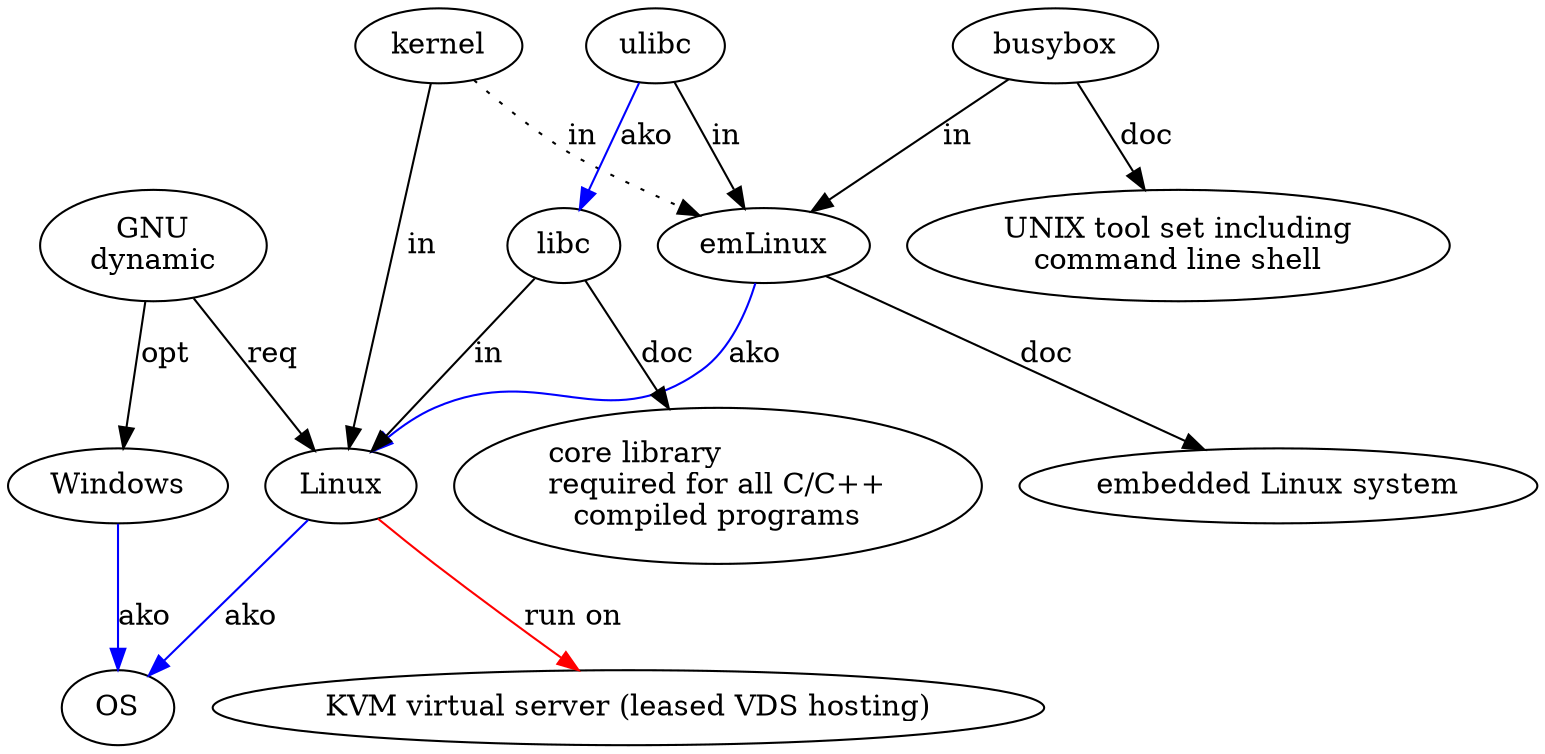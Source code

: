 digraph {
    Linux -> OS [label=ako,color=blue];
    emLinux -> Linux [label=ako,color=blue];
    emLinux -> "embedded Linux system" [label=doc];
    dynamic [label="GNU\ndynamic"];
    dynamic -> Linux [label=req];
    kernel -> Linux [label=in];
    libc -> Linux [label=in];
    busybox -> emLinux [label=in];
    ulibc -> libc [label=ako,color=blue];
    ulibc -> emLinux [label=in];
    libc -> "core library\lrequired for all C/C++\lcompiled programs" [label=doc];
    kernel -> emLinux [label=in,style=dotted];
    busybox -> "UNIX tool set including\lcommand line shell" [label=doc];
    
    Windows -> OS [label=ako,color=blue];
    dynamic -> Windows [label=opt];
    
    Linux -> "KVM virtual server (leased VDS hosting)" [label="run on",color=red];
}